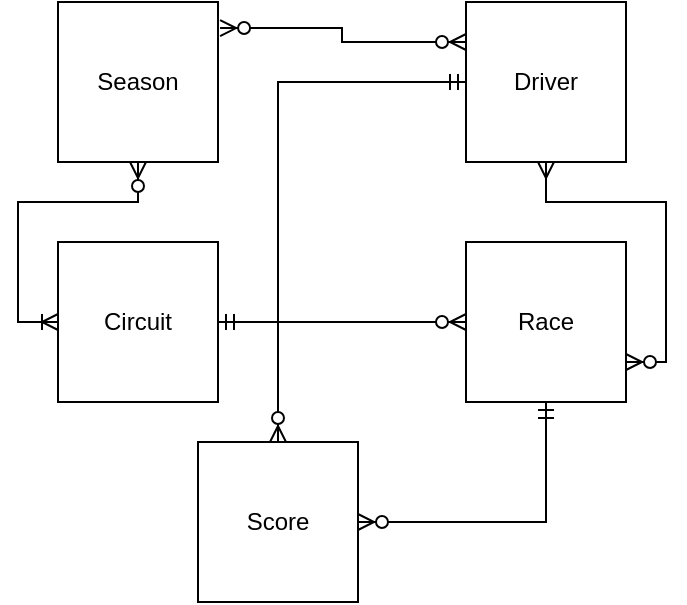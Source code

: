 <mxfile version="14.8.0" type="github">
  <diagram id="BjNS2pmvgADE4GYuvBID" name="Page-1">
    <mxGraphModel dx="677" dy="383" grid="1" gridSize="10" guides="1" tooltips="1" connect="1" arrows="1" fold="1" page="1" pageScale="1" pageWidth="827" pageHeight="1169" math="0" shadow="0">
      <root>
        <mxCell id="0" />
        <mxCell id="1" parent="0" />
        <mxCell id="AVKD9DnOGfVbJumX4m-C-15" style="edgeStyle=orthogonalEdgeStyle;rounded=0;orthogonalLoop=1;jettySize=auto;html=1;entryX=0;entryY=0.5;entryDx=0;entryDy=0;startArrow=ERzeroToMany;startFill=1;endArrow=ERoneToMany;endFill=0;" edge="1" parent="1" source="AVKD9DnOGfVbJumX4m-C-1" target="AVKD9DnOGfVbJumX4m-C-3">
          <mxGeometry relative="1" as="geometry" />
        </mxCell>
        <mxCell id="AVKD9DnOGfVbJumX4m-C-1" value="Season" style="whiteSpace=wrap;html=1;aspect=fixed;" vertex="1" parent="1">
          <mxGeometry x="210" y="120" width="80" height="80" as="geometry" />
        </mxCell>
        <mxCell id="AVKD9DnOGfVbJumX4m-C-12" style="edgeStyle=orthogonalEdgeStyle;rounded=0;orthogonalLoop=1;jettySize=auto;html=1;entryX=1;entryY=0.75;entryDx=0;entryDy=0;startArrow=ERmany;startFill=0;endArrow=ERzeroToMany;endFill=1;" edge="1" parent="1" source="AVKD9DnOGfVbJumX4m-C-2" target="AVKD9DnOGfVbJumX4m-C-6">
          <mxGeometry relative="1" as="geometry" />
        </mxCell>
        <mxCell id="AVKD9DnOGfVbJumX4m-C-19" style="edgeStyle=orthogonalEdgeStyle;rounded=0;orthogonalLoop=1;jettySize=auto;html=1;startArrow=ERmandOne;startFill=0;endArrow=ERzeroToMany;endFill=1;" edge="1" parent="1" source="AVKD9DnOGfVbJumX4m-C-2" target="AVKD9DnOGfVbJumX4m-C-4">
          <mxGeometry relative="1" as="geometry" />
        </mxCell>
        <mxCell id="AVKD9DnOGfVbJumX4m-C-22" style="edgeStyle=orthogonalEdgeStyle;rounded=0;orthogonalLoop=1;jettySize=auto;html=1;exitX=0;exitY=0.25;exitDx=0;exitDy=0;entryX=1.013;entryY=0.163;entryDx=0;entryDy=0;entryPerimeter=0;startArrow=ERzeroToMany;startFill=1;endArrow=ERzeroToMany;endFill=1;" edge="1" parent="1" source="AVKD9DnOGfVbJumX4m-C-2" target="AVKD9DnOGfVbJumX4m-C-1">
          <mxGeometry relative="1" as="geometry" />
        </mxCell>
        <mxCell id="AVKD9DnOGfVbJumX4m-C-2" value="Driver" style="whiteSpace=wrap;html=1;aspect=fixed;" vertex="1" parent="1">
          <mxGeometry x="414" y="120" width="80" height="80" as="geometry" />
        </mxCell>
        <mxCell id="AVKD9DnOGfVbJumX4m-C-14" style="edgeStyle=orthogonalEdgeStyle;rounded=0;orthogonalLoop=1;jettySize=auto;html=1;entryX=0;entryY=0.5;entryDx=0;entryDy=0;startArrow=ERmandOne;startFill=0;endArrow=ERzeroToMany;endFill=1;" edge="1" parent="1" source="AVKD9DnOGfVbJumX4m-C-3" target="AVKD9DnOGfVbJumX4m-C-6">
          <mxGeometry relative="1" as="geometry" />
        </mxCell>
        <mxCell id="AVKD9DnOGfVbJumX4m-C-3" value="Circuit" style="whiteSpace=wrap;html=1;aspect=fixed;" vertex="1" parent="1">
          <mxGeometry x="210" y="240" width="80" height="80" as="geometry" />
        </mxCell>
        <mxCell id="AVKD9DnOGfVbJumX4m-C-16" style="edgeStyle=orthogonalEdgeStyle;rounded=0;orthogonalLoop=1;jettySize=auto;html=1;entryX=0.5;entryY=1;entryDx=0;entryDy=0;endArrow=ERmandOne;endFill=0;startArrow=ERzeroToMany;startFill=1;" edge="1" parent="1" source="AVKD9DnOGfVbJumX4m-C-4" target="AVKD9DnOGfVbJumX4m-C-6">
          <mxGeometry relative="1" as="geometry" />
        </mxCell>
        <mxCell id="AVKD9DnOGfVbJumX4m-C-4" value="Score" style="whiteSpace=wrap;html=1;aspect=fixed;" vertex="1" parent="1">
          <mxGeometry x="280" y="340" width="80" height="80" as="geometry" />
        </mxCell>
        <mxCell id="AVKD9DnOGfVbJumX4m-C-6" value="Race" style="whiteSpace=wrap;html=1;aspect=fixed;" vertex="1" parent="1">
          <mxGeometry x="414" y="240" width="80" height="80" as="geometry" />
        </mxCell>
      </root>
    </mxGraphModel>
  </diagram>
</mxfile>
